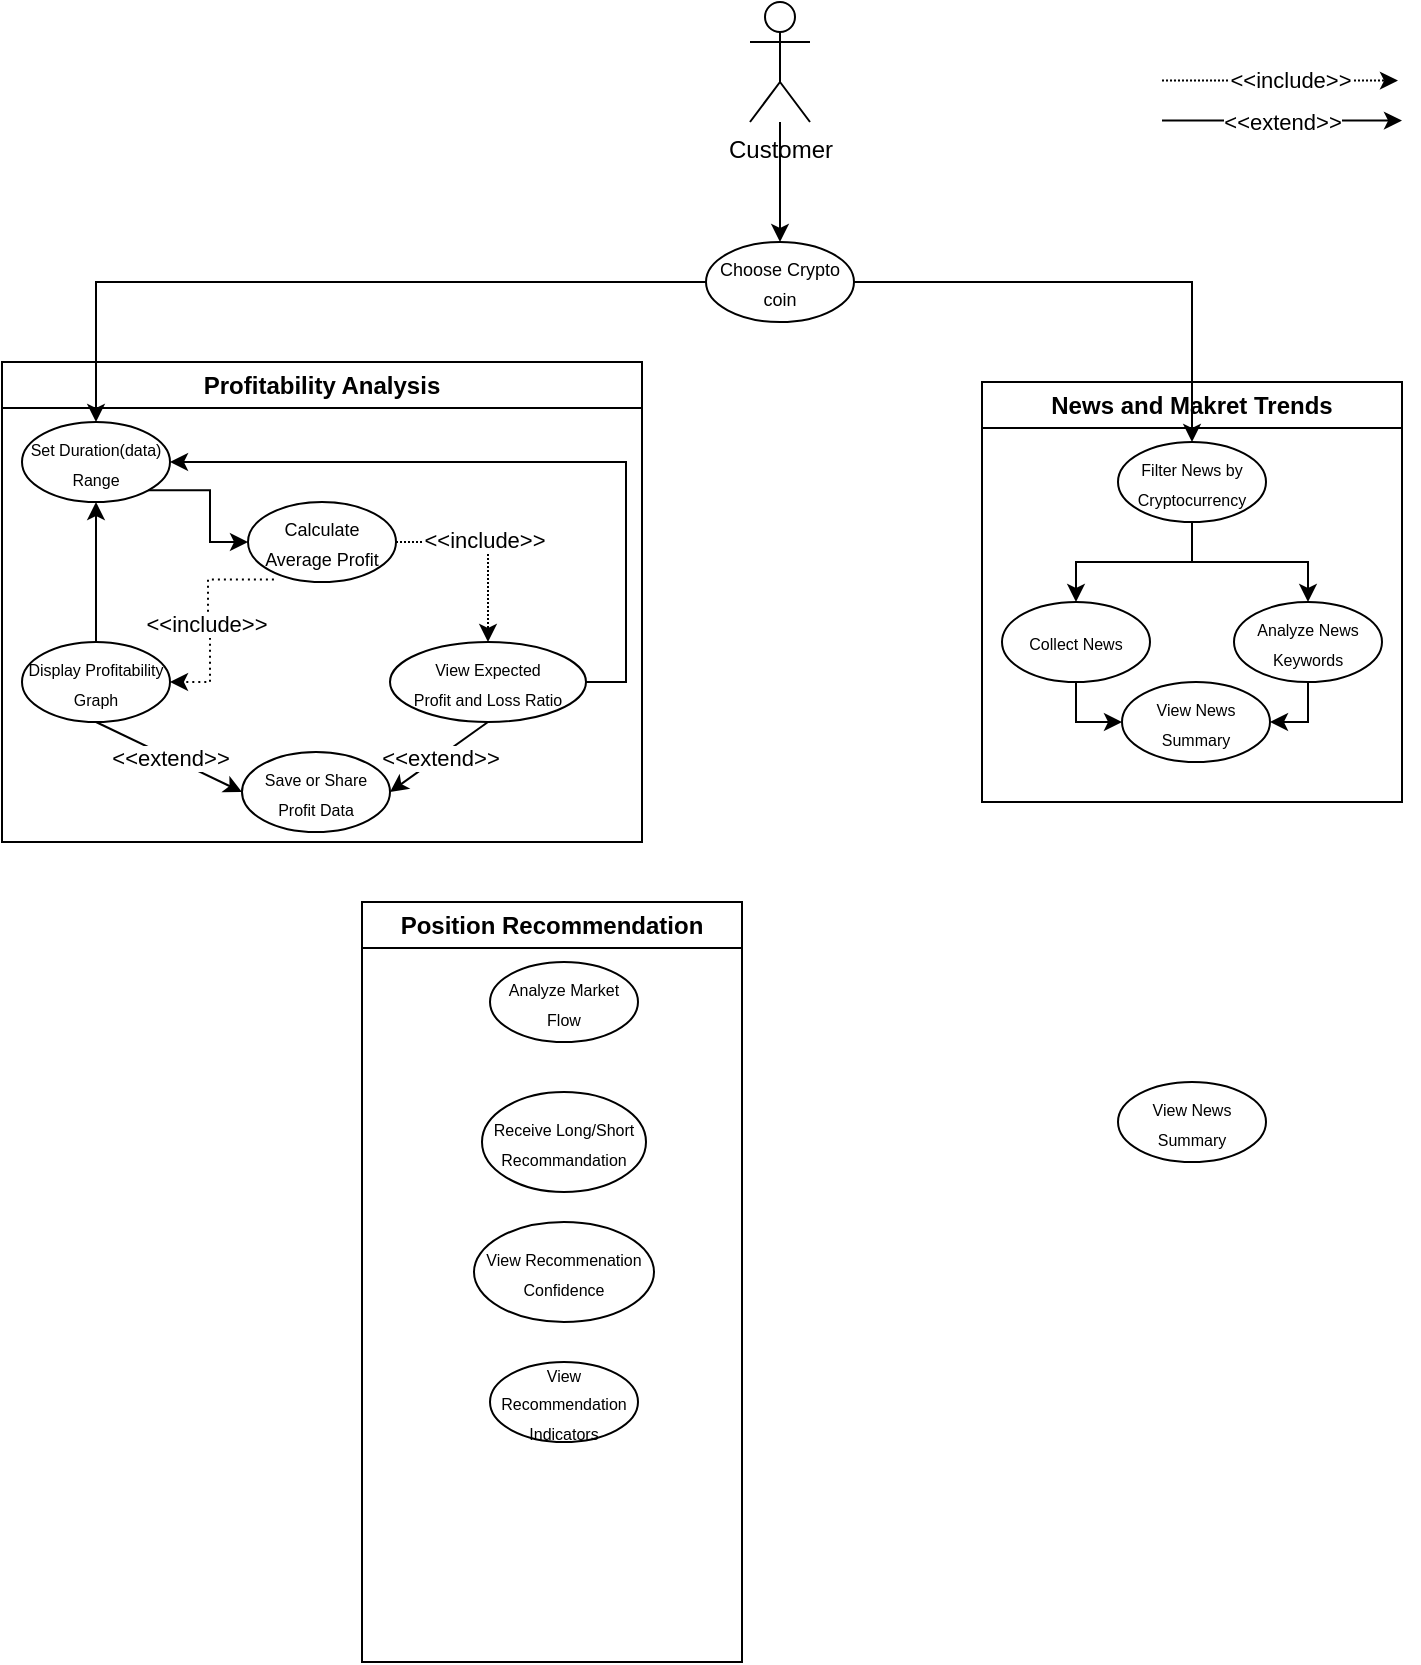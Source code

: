 <mxfile version="26.2.12">
  <diagram name="페이지-1" id="_yYYKU7SeKHebpRDZLGS">
    <mxGraphModel dx="985" dy="1705" grid="1" gridSize="10" guides="1" tooltips="1" connect="1" arrows="1" fold="1" page="1" pageScale="1" pageWidth="827" pageHeight="1169" math="0" shadow="0">
      <root>
        <mxCell id="0" />
        <mxCell id="1" parent="0" />
        <mxCell id="cNhhKtihBPQ82FRr4cSZ-33" style="edgeStyle=orthogonalEdgeStyle;rounded=0;orthogonalLoop=1;jettySize=auto;html=1;entryX=0.5;entryY=0;entryDx=0;entryDy=0;" edge="1" parent="1" source="cNhhKtihBPQ82FRr4cSZ-2" target="cNhhKtihBPQ82FRr4cSZ-31">
          <mxGeometry relative="1" as="geometry" />
        </mxCell>
        <mxCell id="cNhhKtihBPQ82FRr4cSZ-2" value="Customer" style="shape=umlActor;verticalLabelPosition=bottom;verticalAlign=top;html=1;outlineConnect=0;" vertex="1" parent="1">
          <mxGeometry x="414" y="-180" width="30" height="60" as="geometry" />
        </mxCell>
        <mxCell id="cNhhKtihBPQ82FRr4cSZ-3" value="Profitability Analysis" style="swimlane;whiteSpace=wrap;html=1;" vertex="1" parent="1">
          <mxGeometry x="40" width="320" height="240" as="geometry" />
        </mxCell>
        <mxCell id="cNhhKtihBPQ82FRr4cSZ-11" value="" style="edgeStyle=orthogonalEdgeStyle;rounded=0;orthogonalLoop=1;jettySize=auto;html=1;dashed=1;dashPattern=1 1;exitX=1;exitY=0.5;exitDx=0;exitDy=0;" edge="1" parent="cNhhKtihBPQ82FRr4cSZ-3" source="cNhhKtihBPQ82FRr4cSZ-73" target="cNhhKtihBPQ82FRr4cSZ-4">
          <mxGeometry relative="1" as="geometry">
            <mxPoint x="250" y="90" as="sourcePoint" />
          </mxGeometry>
        </mxCell>
        <mxCell id="cNhhKtihBPQ82FRr4cSZ-23" value="&amp;lt;&amp;lt;include&amp;gt;&amp;gt;" style="edgeLabel;html=1;align=center;verticalAlign=middle;resizable=0;points=[];" vertex="1" connectable="0" parent="cNhhKtihBPQ82FRr4cSZ-11">
          <mxGeometry x="-0.097" y="1" relative="1" as="geometry">
            <mxPoint as="offset" />
          </mxGeometry>
        </mxCell>
        <mxCell id="cNhhKtihBPQ82FRr4cSZ-71" style="edgeStyle=orthogonalEdgeStyle;rounded=0;orthogonalLoop=1;jettySize=auto;html=1;entryX=0.5;entryY=1;entryDx=0;entryDy=0;" edge="1" parent="cNhhKtihBPQ82FRr4cSZ-3" source="cNhhKtihBPQ82FRr4cSZ-6" target="cNhhKtihBPQ82FRr4cSZ-72">
          <mxGeometry relative="1" as="geometry">
            <mxPoint x="177" y="100" as="targetPoint" />
          </mxGeometry>
        </mxCell>
        <mxCell id="cNhhKtihBPQ82FRr4cSZ-6" value="&lt;font style=&quot;font-size: 8px;&quot;&gt;Display Profitability Graph&lt;/font&gt;" style="ellipse;whiteSpace=wrap;html=1;" vertex="1" parent="cNhhKtihBPQ82FRr4cSZ-3">
          <mxGeometry x="10" y="140" width="74" height="40" as="geometry" />
        </mxCell>
        <mxCell id="cNhhKtihBPQ82FRr4cSZ-64" style="edgeStyle=orthogonalEdgeStyle;rounded=0;orthogonalLoop=1;jettySize=auto;html=1;exitX=1;exitY=0.5;exitDx=0;exitDy=0;entryX=1;entryY=0.5;entryDx=0;entryDy=0;" edge="1" parent="cNhhKtihBPQ82FRr4cSZ-3" source="cNhhKtihBPQ82FRr4cSZ-4" target="cNhhKtihBPQ82FRr4cSZ-72">
          <mxGeometry relative="1" as="geometry">
            <mxPoint x="270" y="50" as="targetPoint" />
          </mxGeometry>
        </mxCell>
        <mxCell id="cNhhKtihBPQ82FRr4cSZ-4" value="&lt;font style=&quot;font-size: 8px;&quot;&gt;View Expected&lt;br&gt;Profit and Loss Ratio&lt;/font&gt;" style="ellipse;whiteSpace=wrap;html=1;" vertex="1" parent="cNhhKtihBPQ82FRr4cSZ-3">
          <mxGeometry x="194" y="140" width="98" height="40" as="geometry" />
        </mxCell>
        <mxCell id="cNhhKtihBPQ82FRr4cSZ-1" value="&lt;font style=&quot;font-size: 8px;&quot;&gt;Save or Share Profit Data&lt;/font&gt;" style="ellipse;whiteSpace=wrap;html=1;" vertex="1" parent="cNhhKtihBPQ82FRr4cSZ-3">
          <mxGeometry x="120" y="195" width="74" height="40" as="geometry" />
        </mxCell>
        <mxCell id="cNhhKtihBPQ82FRr4cSZ-26" value="" style="endArrow=classic;html=1;rounded=0;entryX=0;entryY=0.5;entryDx=0;entryDy=0;exitX=0.5;exitY=1;exitDx=0;exitDy=0;" edge="1" parent="cNhhKtihBPQ82FRr4cSZ-3" source="cNhhKtihBPQ82FRr4cSZ-6" target="cNhhKtihBPQ82FRr4cSZ-1">
          <mxGeometry relative="1" as="geometry">
            <mxPoint x="90" y="180" as="sourcePoint" />
            <mxPoint x="56.72" y="215" as="targetPoint" />
          </mxGeometry>
        </mxCell>
        <mxCell id="cNhhKtihBPQ82FRr4cSZ-27" value="&amp;lt;&amp;lt;extend&amp;gt;&amp;gt;" style="edgeLabel;resizable=0;html=1;;align=center;verticalAlign=middle;" connectable="0" vertex="1" parent="cNhhKtihBPQ82FRr4cSZ-26">
          <mxGeometry relative="1" as="geometry" />
        </mxCell>
        <mxCell id="cNhhKtihBPQ82FRr4cSZ-68" value="" style="endArrow=classic;html=1;rounded=0;exitX=0.5;exitY=1;exitDx=0;exitDy=0;entryX=1;entryY=0.5;entryDx=0;entryDy=0;" edge="1" parent="cNhhKtihBPQ82FRr4cSZ-3" source="cNhhKtihBPQ82FRr4cSZ-4" target="cNhhKtihBPQ82FRr4cSZ-1">
          <mxGeometry relative="1" as="geometry">
            <mxPoint x="580" y="-90.69" as="sourcePoint" />
            <mxPoint x="700" y="-90.69" as="targetPoint" />
          </mxGeometry>
        </mxCell>
        <mxCell id="cNhhKtihBPQ82FRr4cSZ-69" value="&amp;lt;&amp;lt;extend&amp;gt;&amp;gt;" style="edgeLabel;resizable=0;html=1;;align=center;verticalAlign=middle;" connectable="0" vertex="1" parent="cNhhKtihBPQ82FRr4cSZ-68">
          <mxGeometry relative="1" as="geometry">
            <mxPoint as="offset" />
          </mxGeometry>
        </mxCell>
        <mxCell id="cNhhKtihBPQ82FRr4cSZ-72" value="&lt;span style=&quot;font-size: 8px;&quot;&gt;Set Duration(data) Range&lt;/span&gt;" style="ellipse;whiteSpace=wrap;html=1;" vertex="1" parent="cNhhKtihBPQ82FRr4cSZ-3">
          <mxGeometry x="10" y="30" width="74" height="40" as="geometry" />
        </mxCell>
        <mxCell id="cNhhKtihBPQ82FRr4cSZ-73" value="&lt;font style=&quot;font-size: 9px;&quot;&gt;Calculate Average Profit&lt;/font&gt;" style="ellipse;whiteSpace=wrap;html=1;" vertex="1" parent="cNhhKtihBPQ82FRr4cSZ-3">
          <mxGeometry x="123" y="70" width="74" height="40" as="geometry" />
        </mxCell>
        <mxCell id="cNhhKtihBPQ82FRr4cSZ-62" style="edgeStyle=orthogonalEdgeStyle;rounded=0;orthogonalLoop=1;jettySize=auto;html=1;entryX=0;entryY=0.5;entryDx=0;entryDy=0;exitX=1;exitY=1;exitDx=0;exitDy=0;" edge="1" parent="cNhhKtihBPQ82FRr4cSZ-3" source="cNhhKtihBPQ82FRr4cSZ-72" target="cNhhKtihBPQ82FRr4cSZ-73">
          <mxGeometry relative="1" as="geometry">
            <mxPoint x="94.0" y="60.034" as="sourcePoint" />
            <mxPoint x="140.0" y="80" as="targetPoint" />
          </mxGeometry>
        </mxCell>
        <mxCell id="cNhhKtihBPQ82FRr4cSZ-16" style="edgeStyle=orthogonalEdgeStyle;rounded=0;orthogonalLoop=1;jettySize=auto;html=1;dashed=1;dashPattern=1 2;exitX=0.175;exitY=0.97;exitDx=0;exitDy=0;exitPerimeter=0;entryX=1;entryY=0.5;entryDx=0;entryDy=0;" edge="1" parent="cNhhKtihBPQ82FRr4cSZ-3" source="cNhhKtihBPQ82FRr4cSZ-73" target="cNhhKtihBPQ82FRr4cSZ-6">
          <mxGeometry relative="1" as="geometry">
            <mxPoint x="154" y="80" as="sourcePoint" />
            <mxPoint x="130" y="140" as="targetPoint" />
          </mxGeometry>
        </mxCell>
        <mxCell id="cNhhKtihBPQ82FRr4cSZ-29" value="&amp;lt;&amp;lt;include&amp;gt;&amp;gt;" style="edgeLabel;html=1;align=center;verticalAlign=middle;resizable=0;points=[];" vertex="1" connectable="0" parent="cNhhKtihBPQ82FRr4cSZ-16">
          <mxGeometry x="-0.302" y="-1" relative="1" as="geometry">
            <mxPoint y="18" as="offset" />
          </mxGeometry>
        </mxCell>
        <mxCell id="cNhhKtihBPQ82FRr4cSZ-17" value="News and Makret Trends" style="swimlane;whiteSpace=wrap;html=1;" vertex="1" parent="1">
          <mxGeometry x="530" y="10" width="210" height="210" as="geometry" />
        </mxCell>
        <mxCell id="cNhhKtihBPQ82FRr4cSZ-57" style="edgeStyle=orthogonalEdgeStyle;rounded=0;orthogonalLoop=1;jettySize=auto;html=1;entryX=0;entryY=0.5;entryDx=0;entryDy=0;" edge="1" parent="cNhhKtihBPQ82FRr4cSZ-17" source="cNhhKtihBPQ82FRr4cSZ-43" target="cNhhKtihBPQ82FRr4cSZ-45">
          <mxGeometry relative="1" as="geometry" />
        </mxCell>
        <mxCell id="cNhhKtihBPQ82FRr4cSZ-43" value="&lt;span style=&quot;font-size: 8px;&quot;&gt;Collect News&lt;/span&gt;" style="ellipse;whiteSpace=wrap;html=1;" vertex="1" parent="cNhhKtihBPQ82FRr4cSZ-17">
          <mxGeometry x="10" y="110" width="74" height="40" as="geometry" />
        </mxCell>
        <mxCell id="cNhhKtihBPQ82FRr4cSZ-45" value="&lt;font style=&quot;font-size: 8px;&quot;&gt;View News Summary&lt;/font&gt;" style="ellipse;whiteSpace=wrap;html=1;" vertex="1" parent="cNhhKtihBPQ82FRr4cSZ-17">
          <mxGeometry x="70" y="150" width="74" height="40" as="geometry" />
        </mxCell>
        <mxCell id="cNhhKtihBPQ82FRr4cSZ-58" style="edgeStyle=orthogonalEdgeStyle;rounded=0;orthogonalLoop=1;jettySize=auto;html=1;entryX=1;entryY=0.5;entryDx=0;entryDy=0;" edge="1" parent="cNhhKtihBPQ82FRr4cSZ-17" source="cNhhKtihBPQ82FRr4cSZ-46" target="cNhhKtihBPQ82FRr4cSZ-45">
          <mxGeometry relative="1" as="geometry" />
        </mxCell>
        <mxCell id="cNhhKtihBPQ82FRr4cSZ-46" value="&lt;font style=&quot;font-size: 8px;&quot;&gt;Analyze News&lt;br&gt;Keywords&lt;/font&gt;" style="ellipse;whiteSpace=wrap;html=1;" vertex="1" parent="cNhhKtihBPQ82FRr4cSZ-17">
          <mxGeometry x="126" y="110" width="74" height="40" as="geometry" />
        </mxCell>
        <mxCell id="cNhhKtihBPQ82FRr4cSZ-54" value="" style="edgeStyle=orthogonalEdgeStyle;rounded=0;orthogonalLoop=1;jettySize=auto;html=1;" edge="1" parent="cNhhKtihBPQ82FRr4cSZ-17" source="cNhhKtihBPQ82FRr4cSZ-48" target="cNhhKtihBPQ82FRr4cSZ-46">
          <mxGeometry relative="1" as="geometry" />
        </mxCell>
        <mxCell id="cNhhKtihBPQ82FRr4cSZ-55" style="edgeStyle=orthogonalEdgeStyle;rounded=0;orthogonalLoop=1;jettySize=auto;html=1;entryX=0.5;entryY=0;entryDx=0;entryDy=0;" edge="1" parent="cNhhKtihBPQ82FRr4cSZ-17" source="cNhhKtihBPQ82FRr4cSZ-48" target="cNhhKtihBPQ82FRr4cSZ-43">
          <mxGeometry relative="1" as="geometry" />
        </mxCell>
        <mxCell id="cNhhKtihBPQ82FRr4cSZ-48" value="&lt;span style=&quot;font-size: 8px;&quot;&gt;Filter News by Cryptocurrency&lt;/span&gt;" style="ellipse;whiteSpace=wrap;html=1;" vertex="1" parent="cNhhKtihBPQ82FRr4cSZ-17">
          <mxGeometry x="68" y="30" width="74" height="40" as="geometry" />
        </mxCell>
        <mxCell id="cNhhKtihBPQ82FRr4cSZ-53" style="edgeStyle=orthogonalEdgeStyle;rounded=0;orthogonalLoop=1;jettySize=auto;html=1;entryX=0.5;entryY=0;entryDx=0;entryDy=0;" edge="1" parent="1" source="cNhhKtihBPQ82FRr4cSZ-31" target="cNhhKtihBPQ82FRr4cSZ-48">
          <mxGeometry relative="1" as="geometry" />
        </mxCell>
        <mxCell id="cNhhKtihBPQ82FRr4cSZ-59" style="edgeStyle=orthogonalEdgeStyle;rounded=0;orthogonalLoop=1;jettySize=auto;html=1;entryX=0.5;entryY=0;entryDx=0;entryDy=0;" edge="1" parent="1" source="cNhhKtihBPQ82FRr4cSZ-31" target="cNhhKtihBPQ82FRr4cSZ-72">
          <mxGeometry relative="1" as="geometry">
            <mxPoint x="107" y="20" as="targetPoint" />
          </mxGeometry>
        </mxCell>
        <mxCell id="cNhhKtihBPQ82FRr4cSZ-31" value="&lt;font style=&quot;font-size: 9px;&quot;&gt;Choose Crypto coin&lt;/font&gt;" style="ellipse;whiteSpace=wrap;html=1;" vertex="1" parent="1">
          <mxGeometry x="392" y="-60" width="74" height="40" as="geometry" />
        </mxCell>
        <mxCell id="cNhhKtihBPQ82FRr4cSZ-34" value="" style="edgeStyle=orthogonalEdgeStyle;rounded=0;orthogonalLoop=1;jettySize=auto;html=1;dashed=1;dashPattern=1 1;" edge="1" parent="1">
          <mxGeometry relative="1" as="geometry">
            <mxPoint x="620" y="-140.69" as="sourcePoint" />
            <mxPoint x="738" y="-140.69" as="targetPoint" />
          </mxGeometry>
        </mxCell>
        <mxCell id="cNhhKtihBPQ82FRr4cSZ-35" value="&amp;lt;&amp;lt;include&amp;gt;&amp;gt;" style="edgeLabel;html=1;align=center;verticalAlign=middle;resizable=0;points=[];" vertex="1" connectable="0" parent="cNhhKtihBPQ82FRr4cSZ-34">
          <mxGeometry x="-0.097" y="1" relative="1" as="geometry">
            <mxPoint x="10" as="offset" />
          </mxGeometry>
        </mxCell>
        <mxCell id="cNhhKtihBPQ82FRr4cSZ-37" value="" style="endArrow=classic;html=1;rounded=0;" edge="1" parent="1">
          <mxGeometry relative="1" as="geometry">
            <mxPoint x="620" y="-120.69" as="sourcePoint" />
            <mxPoint x="740" y="-120.69" as="targetPoint" />
          </mxGeometry>
        </mxCell>
        <mxCell id="cNhhKtihBPQ82FRr4cSZ-38" value="&amp;lt;&amp;lt;extend&amp;gt;&amp;gt;" style="edgeLabel;resizable=0;html=1;;align=center;verticalAlign=middle;" connectable="0" vertex="1" parent="cNhhKtihBPQ82FRr4cSZ-37">
          <mxGeometry relative="1" as="geometry">
            <mxPoint as="offset" />
          </mxGeometry>
        </mxCell>
        <mxCell id="cNhhKtihBPQ82FRr4cSZ-74" value="Position Recommendation" style="swimlane;whiteSpace=wrap;html=1;" vertex="1" parent="1">
          <mxGeometry x="220" y="270" width="190" height="380" as="geometry" />
        </mxCell>
        <mxCell id="cNhhKtihBPQ82FRr4cSZ-79" value="&lt;font style=&quot;font-size: 8px;&quot;&gt;Analyze Market Flow&lt;/font&gt;" style="ellipse;whiteSpace=wrap;html=1;" vertex="1" parent="cNhhKtihBPQ82FRr4cSZ-74">
          <mxGeometry x="64" y="30" width="74" height="40" as="geometry" />
        </mxCell>
        <mxCell id="cNhhKtihBPQ82FRr4cSZ-78" value="&lt;span style=&quot;font-size: 8px;&quot;&gt;Receive Long/Short Recommandation&lt;/span&gt;" style="ellipse;whiteSpace=wrap;html=1;" vertex="1" parent="cNhhKtihBPQ82FRr4cSZ-74">
          <mxGeometry x="60" y="95" width="82" height="50" as="geometry" />
        </mxCell>
        <mxCell id="cNhhKtihBPQ82FRr4cSZ-77" value="&lt;font style=&quot;font-size: 8px;&quot;&gt;View Recommenation Confidence&lt;/font&gt;" style="ellipse;whiteSpace=wrap;html=1;" vertex="1" parent="cNhhKtihBPQ82FRr4cSZ-74">
          <mxGeometry x="56" y="160" width="90" height="50" as="geometry" />
        </mxCell>
        <mxCell id="cNhhKtihBPQ82FRr4cSZ-76" value="&lt;span style=&quot;font-size: 8px;&quot;&gt;View Recommendation Indicators&lt;/span&gt;" style="ellipse;whiteSpace=wrap;html=1;" vertex="1" parent="cNhhKtihBPQ82FRr4cSZ-74">
          <mxGeometry x="64" y="230" width="74" height="40" as="geometry" />
        </mxCell>
        <mxCell id="cNhhKtihBPQ82FRr4cSZ-75" value="&lt;font style=&quot;font-size: 8px;&quot;&gt;View News Summary&lt;/font&gt;" style="ellipse;whiteSpace=wrap;html=1;" vertex="1" parent="1">
          <mxGeometry x="598" y="360" width="74" height="40" as="geometry" />
        </mxCell>
      </root>
    </mxGraphModel>
  </diagram>
</mxfile>
